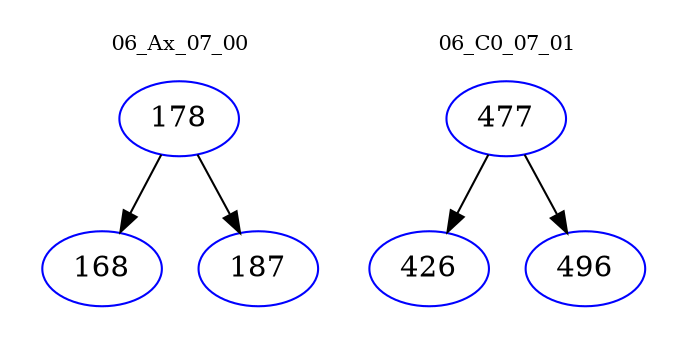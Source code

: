 digraph{
subgraph cluster_0 {
color = white
label = "06_Ax_07_00";
fontsize=10;
T0_178 [label="178", color="blue"]
T0_178 -> T0_168 [color="black"]
T0_168 [label="168", color="blue"]
T0_178 -> T0_187 [color="black"]
T0_187 [label="187", color="blue"]
}
subgraph cluster_1 {
color = white
label = "06_C0_07_01";
fontsize=10;
T1_477 [label="477", color="blue"]
T1_477 -> T1_426 [color="black"]
T1_426 [label="426", color="blue"]
T1_477 -> T1_496 [color="black"]
T1_496 [label="496", color="blue"]
}
}
